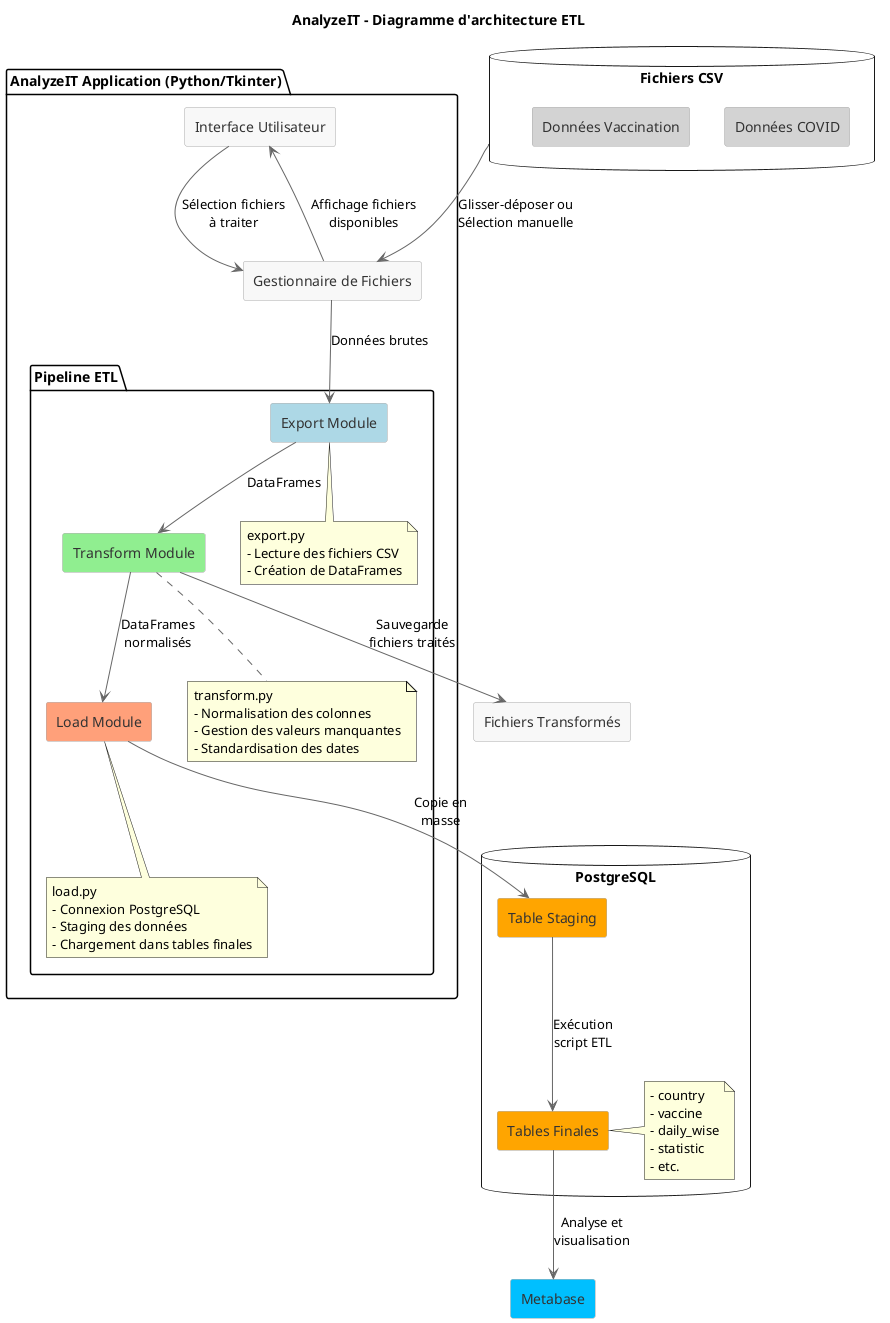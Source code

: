 @startuml AnalyzeIT ETL Solution

skinparam backgroundColor white
skinparam componentStyle rectangle
skinparam handwritten false
skinparam monochrome false
skinparam shadowing false
skinparam defaultFontName Arial
skinparam ArrowColor #666666

skinparam component {
  BackgroundColor #F8F8F8
  BorderColor #AAAAAA
  FontColor #333333
}

title "AnalyzeIT - Diagramme d'architecture ETL"

' Définir les composants principales de l'application
package "AnalyzeIT Application (Python/Tkinter)" {
  [Interface Utilisateur] as UI
  [Gestionnaire de Fichiers] as FM
  
  package "Pipeline ETL" {
    [Export Module] as EX #LightBlue
    [Transform Module] as TR #LightGreen
    [Load Module] as LD #LightSalmon
    
    note bottom of EX
      export.py
      - Lecture des fichiers CSV
      - Création de DataFrames
    end note
    
    note bottom of TR
      transform.py
      - Normalisation des colonnes
      - Gestion des valeurs manquantes
      - Standardisation des dates
    end note
    
    note bottom of LD
      load.py
      - Connexion PostgreSQL
      - Staging des données
      - Chargement dans tables finales
    end note
  }
}

' Sources de données
database "Fichiers CSV" as CSV {
  [Données COVID] as COVID #LightGray
  [Données Vaccination] as VAC #LightGray
}

' Destination
database "PostgreSQL" as PG {
  [Table Staging] as STAG #Orange
  [Tables Finales] as FIN #Orange
  
  note right of FIN
    - country
    - vaccine
    - daily_wise
    - statistic
    - etc.
  end note
}

' Visualisation
component "Metabase" as MB #DeepSkyBlue

' Définir les flux de données
CSV --> FM : Glisser-déposer ou\nSélection manuelle
FM --> UI : Affichage fichiers\ndisponibles
UI --> FM : Sélection fichiers\nà traiter
FM --> EX : Données brutes
EX --> TR : DataFrames
TR --> [Fichiers Transformés] : Sauvegarde\nfichiers traités
TR --> LD : DataFrames\nnormalisés
LD --> STAG : Copie en\nmasse
STAG --> FIN : Exécution\nscript ETL
FIN --> MB : Analyse et\nvisualisation

@enduml